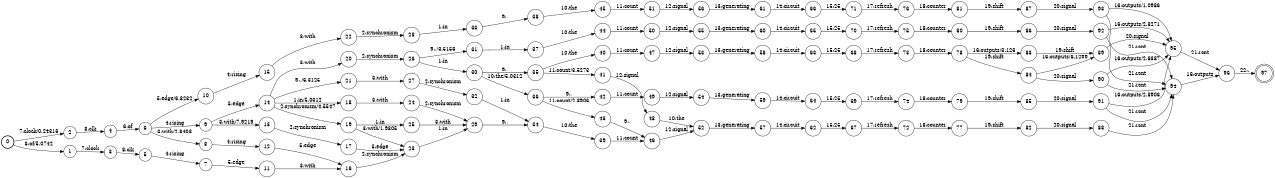 digraph FST {
rankdir = LR;
size = "8.5,11";
label = "";
center = 1;
orientation = Portrait;
ranksep = "0.4";
nodesep = "0.25";
0 [label = "0", shape = circle, style = bold, fontsize = 14]
	0 -> 1 [label = "6:of/5.0742", fontsize = 14];
	0 -> 2 [label = "7:clock/0.24316", fontsize = 14];
1 [label = "1", shape = circle, style = solid, fontsize = 14]
	1 -> 3 [label = "7:clock", fontsize = 14];
2 [label = "2", shape = circle, style = solid, fontsize = 14]
	2 -> 4 [label = "8:clk", fontsize = 14];
3 [label = "3", shape = circle, style = solid, fontsize = 14]
	3 -> 5 [label = "8:clk", fontsize = 14];
4 [label = "4", shape = circle, style = solid, fontsize = 14]
	4 -> 6 [label = "6:of", fontsize = 14];
5 [label = "5", shape = circle, style = solid, fontsize = 14]
	5 -> 7 [label = "4:rising", fontsize = 14];
6 [label = "6", shape = circle, style = solid, fontsize = 14]
	6 -> 8 [label = "3:with/2.8408", fontsize = 14];
	6 -> 9 [label = "4:rising", fontsize = 14];
	6 -> 10 [label = "5:edge/6.8232", fontsize = 14];
7 [label = "7", shape = circle, style = solid, fontsize = 14]
	7 -> 11 [label = "5:edge", fontsize = 14];
8 [label = "8", shape = circle, style = solid, fontsize = 14]
	8 -> 12 [label = "4:rising", fontsize = 14];
9 [label = "9", shape = circle, style = solid, fontsize = 14]
	9 -> 13 [label = "3:with/7.9219", fontsize = 14];
	9 -> 14 [label = "5:edge", fontsize = 14];
10 [label = "10", shape = circle, style = solid, fontsize = 14]
	10 -> 15 [label = "4:rising", fontsize = 14];
11 [label = "11", shape = circle, style = solid, fontsize = 14]
	11 -> 16 [label = "3:with", fontsize = 14];
12 [label = "12", shape = circle, style = solid, fontsize = 14]
	12 -> 16 [label = "5:edge", fontsize = 14];
13 [label = "13", shape = circle, style = solid, fontsize = 14]
	13 -> 17 [label = "2:synchronism", fontsize = 14];
14 [label = "14", shape = circle, style = solid, fontsize = 14]
	14 -> 18 [label = "1:in/5.0312", fontsize = 14];
	14 -> 19 [label = "2:synchronism/4.5547", fontsize = 14];
	14 -> 20 [label = "3:with", fontsize = 14];
	14 -> 21 [label = "9:,/6.3125", fontsize = 14];
15 [label = "15", shape = circle, style = solid, fontsize = 14]
	15 -> 22 [label = "3:with", fontsize = 14];
16 [label = "16", shape = circle, style = solid, fontsize = 14]
	16 -> 23 [label = "2:synchronism", fontsize = 14];
17 [label = "17", shape = circle, style = solid, fontsize = 14]
	17 -> 23 [label = "5:edge", fontsize = 14];
18 [label = "18", shape = circle, style = solid, fontsize = 14]
	18 -> 24 [label = "3:with", fontsize = 14];
19 [label = "19", shape = circle, style = solid, fontsize = 14]
	19 -> 25 [label = "1:in", fontsize = 14];
	19 -> 23 [label = "3:with/1.9805", fontsize = 14];
20 [label = "20", shape = circle, style = solid, fontsize = 14]
	20 -> 26 [label = "2:synchronism", fontsize = 14];
21 [label = "21", shape = circle, style = solid, fontsize = 14]
	21 -> 27 [label = "3:with", fontsize = 14];
22 [label = "22", shape = circle, style = solid, fontsize = 14]
	22 -> 28 [label = "2:synchronism", fontsize = 14];
23 [label = "23", shape = circle, style = solid, fontsize = 14]
	23 -> 29 [label = "1:in", fontsize = 14];
24 [label = "24", shape = circle, style = solid, fontsize = 14]
	24 -> 29 [label = "2:synchronism", fontsize = 14];
25 [label = "25", shape = circle, style = solid, fontsize = 14]
	25 -> 29 [label = "3:with", fontsize = 14];
26 [label = "26", shape = circle, style = solid, fontsize = 14]
	26 -> 30 [label = "1:in", fontsize = 14];
	26 -> 31 [label = "9:,/3.5156", fontsize = 14];
27 [label = "27", shape = circle, style = solid, fontsize = 14]
	27 -> 32 [label = "2:synchronism", fontsize = 14];
28 [label = "28", shape = circle, style = solid, fontsize = 14]
	28 -> 33 [label = "1:in", fontsize = 14];
29 [label = "29", shape = circle, style = solid, fontsize = 14]
	29 -> 34 [label = "9:,", fontsize = 14];
30 [label = "30", shape = circle, style = solid, fontsize = 14]
	30 -> 35 [label = "9:,", fontsize = 14];
	30 -> 36 [label = "10:the/5.0312", fontsize = 14];
31 [label = "31", shape = circle, style = solid, fontsize = 14]
	31 -> 37 [label = "1:in", fontsize = 14];
32 [label = "32", shape = circle, style = solid, fontsize = 14]
	32 -> 34 [label = "1:in", fontsize = 14];
33 [label = "33", shape = circle, style = solid, fontsize = 14]
	33 -> 38 [label = "9:,", fontsize = 14];
34 [label = "34", shape = circle, style = solid, fontsize = 14]
	34 -> 39 [label = "10:the", fontsize = 14];
35 [label = "35", shape = circle, style = solid, fontsize = 14]
	35 -> 40 [label = "10:the", fontsize = 14];
	35 -> 41 [label = "11:count/3.5273", fontsize = 14];
36 [label = "36", shape = circle, style = solid, fontsize = 14]
	36 -> 42 [label = "9:,", fontsize = 14];
	36 -> 43 [label = "11:count/2.8906", fontsize = 14];
37 [label = "37", shape = circle, style = solid, fontsize = 14]
	37 -> 44 [label = "10:the", fontsize = 14];
38 [label = "38", shape = circle, style = solid, fontsize = 14]
	38 -> 45 [label = "10:the", fontsize = 14];
39 [label = "39", shape = circle, style = solid, fontsize = 14]
	39 -> 46 [label = "11:count", fontsize = 14];
40 [label = "40", shape = circle, style = solid, fontsize = 14]
	40 -> 47 [label = "11:count", fontsize = 14];
41 [label = "41", shape = circle, style = solid, fontsize = 14]
	41 -> 48 [label = "12:signal", fontsize = 14];
42 [label = "42", shape = circle, style = solid, fontsize = 14]
	42 -> 49 [label = "11:count", fontsize = 14];
43 [label = "43", shape = circle, style = solid, fontsize = 14]
	43 -> 46 [label = "9:,", fontsize = 14];
44 [label = "44", shape = circle, style = solid, fontsize = 14]
	44 -> 50 [label = "11:count", fontsize = 14];
45 [label = "45", shape = circle, style = solid, fontsize = 14]
	45 -> 51 [label = "11:count", fontsize = 14];
46 [label = "46", shape = circle, style = solid, fontsize = 14]
	46 -> 52 [label = "12:signal", fontsize = 14];
47 [label = "47", shape = circle, style = solid, fontsize = 14]
	47 -> 53 [label = "12:signal", fontsize = 14];
48 [label = "48", shape = circle, style = solid, fontsize = 14]
	48 -> 52 [label = "10:the", fontsize = 14];
49 [label = "49", shape = circle, style = solid, fontsize = 14]
	49 -> 54 [label = "12:signal", fontsize = 14];
50 [label = "50", shape = circle, style = solid, fontsize = 14]
	50 -> 55 [label = "12:signal", fontsize = 14];
51 [label = "51", shape = circle, style = solid, fontsize = 14]
	51 -> 56 [label = "12:signal", fontsize = 14];
52 [label = "52", shape = circle, style = solid, fontsize = 14]
	52 -> 57 [label = "13:generating", fontsize = 14];
53 [label = "53", shape = circle, style = solid, fontsize = 14]
	53 -> 58 [label = "13:generating", fontsize = 14];
54 [label = "54", shape = circle, style = solid, fontsize = 14]
	54 -> 59 [label = "13:generating", fontsize = 14];
55 [label = "55", shape = circle, style = solid, fontsize = 14]
	55 -> 60 [label = "13:generating", fontsize = 14];
56 [label = "56", shape = circle, style = solid, fontsize = 14]
	56 -> 61 [label = "13:generating", fontsize = 14];
57 [label = "57", shape = circle, style = solid, fontsize = 14]
	57 -> 62 [label = "14:circuit", fontsize = 14];
58 [label = "58", shape = circle, style = solid, fontsize = 14]
	58 -> 63 [label = "14:circuit", fontsize = 14];
59 [label = "59", shape = circle, style = solid, fontsize = 14]
	59 -> 64 [label = "14:circuit", fontsize = 14];
60 [label = "60", shape = circle, style = solid, fontsize = 14]
	60 -> 65 [label = "14:circuit", fontsize = 14];
61 [label = "61", shape = circle, style = solid, fontsize = 14]
	61 -> 66 [label = "14:circuit", fontsize = 14];
62 [label = "62", shape = circle, style = solid, fontsize = 14]
	62 -> 67 [label = "15:25", fontsize = 14];
63 [label = "63", shape = circle, style = solid, fontsize = 14]
	63 -> 68 [label = "15:25", fontsize = 14];
64 [label = "64", shape = circle, style = solid, fontsize = 14]
	64 -> 69 [label = "15:25", fontsize = 14];
65 [label = "65", shape = circle, style = solid, fontsize = 14]
	65 -> 70 [label = "15:25", fontsize = 14];
66 [label = "66", shape = circle, style = solid, fontsize = 14]
	66 -> 71 [label = "15:25", fontsize = 14];
67 [label = "67", shape = circle, style = solid, fontsize = 14]
	67 -> 72 [label = "17:refresh", fontsize = 14];
68 [label = "68", shape = circle, style = solid, fontsize = 14]
	68 -> 73 [label = "17:refresh", fontsize = 14];
69 [label = "69", shape = circle, style = solid, fontsize = 14]
	69 -> 74 [label = "17:refresh", fontsize = 14];
70 [label = "70", shape = circle, style = solid, fontsize = 14]
	70 -> 75 [label = "17:refresh", fontsize = 14];
71 [label = "71", shape = circle, style = solid, fontsize = 14]
	71 -> 76 [label = "17:refresh", fontsize = 14];
72 [label = "72", shape = circle, style = solid, fontsize = 14]
	72 -> 77 [label = "18:counter", fontsize = 14];
73 [label = "73", shape = circle, style = solid, fontsize = 14]
	73 -> 78 [label = "18:counter", fontsize = 14];
74 [label = "74", shape = circle, style = solid, fontsize = 14]
	74 -> 79 [label = "18:counter", fontsize = 14];
75 [label = "75", shape = circle, style = solid, fontsize = 14]
	75 -> 80 [label = "18:counter", fontsize = 14];
76 [label = "76", shape = circle, style = solid, fontsize = 14]
	76 -> 81 [label = "18:counter", fontsize = 14];
77 [label = "77", shape = circle, style = solid, fontsize = 14]
	77 -> 82 [label = "19:shift", fontsize = 14];
78 [label = "78", shape = circle, style = solid, fontsize = 14]
	78 -> 83 [label = "16:outputs/3.126", fontsize = 14];
	78 -> 84 [label = "19:shift", fontsize = 14];
79 [label = "79", shape = circle, style = solid, fontsize = 14]
	79 -> 85 [label = "19:shift", fontsize = 14];
80 [label = "80", shape = circle, style = solid, fontsize = 14]
	80 -> 86 [label = "19:shift", fontsize = 14];
81 [label = "81", shape = circle, style = solid, fontsize = 14]
	81 -> 87 [label = "19:shift", fontsize = 14];
82 [label = "82", shape = circle, style = solid, fontsize = 14]
	82 -> 88 [label = "20:signal", fontsize = 14];
83 [label = "83", shape = circle, style = solid, fontsize = 14]
	83 -> 89 [label = "19:shift", fontsize = 14];
84 [label = "84", shape = circle, style = solid, fontsize = 14]
	84 -> 90 [label = "20:signal", fontsize = 14];
	84 -> 89 [label = "16:outputs/6.1299", fontsize = 14];
85 [label = "85", shape = circle, style = solid, fontsize = 14]
	85 -> 91 [label = "20:signal", fontsize = 14];
86 [label = "86", shape = circle, style = solid, fontsize = 14]
	86 -> 92 [label = "20:signal", fontsize = 14];
87 [label = "87", shape = circle, style = solid, fontsize = 14]
	87 -> 93 [label = "20:signal", fontsize = 14];
88 [label = "88", shape = circle, style = solid, fontsize = 14]
	88 -> 94 [label = "21:rcnt", fontsize = 14];
89 [label = "89", shape = circle, style = solid, fontsize = 14]
	89 -> 95 [label = "20:signal", fontsize = 14];
90 [label = "90", shape = circle, style = solid, fontsize = 14]
	90 -> 95 [label = "16:outputs/2.6387", fontsize = 14];
	90 -> 94 [label = "21:rcnt", fontsize = 14];
91 [label = "91", shape = circle, style = solid, fontsize = 14]
	91 -> 95 [label = "16:outputs/2.8906", fontsize = 14];
	91 -> 94 [label = "21:rcnt", fontsize = 14];
92 [label = "92", shape = circle, style = solid, fontsize = 14]
	92 -> 95 [label = "16:outputs/2.3271", fontsize = 14];
	92 -> 94 [label = "21:rcnt", fontsize = 14];
93 [label = "93", shape = circle, style = solid, fontsize = 14]
	93 -> 95 [label = "16:outputs/1.0986", fontsize = 14];
	93 -> 94 [label = "21:rcnt", fontsize = 14];
94 [label = "94", shape = circle, style = solid, fontsize = 14]
	94 -> 96 [label = "16:outputs", fontsize = 14];
95 [label = "95", shape = circle, style = solid, fontsize = 14]
	95 -> 96 [label = "21:rcnt", fontsize = 14];
96 [label = "96", shape = circle, style = solid, fontsize = 14]
	96 -> 97 [label = "22:.", fontsize = 14];
97 [label = "97", shape = doublecircle, style = solid, fontsize = 14]
}
